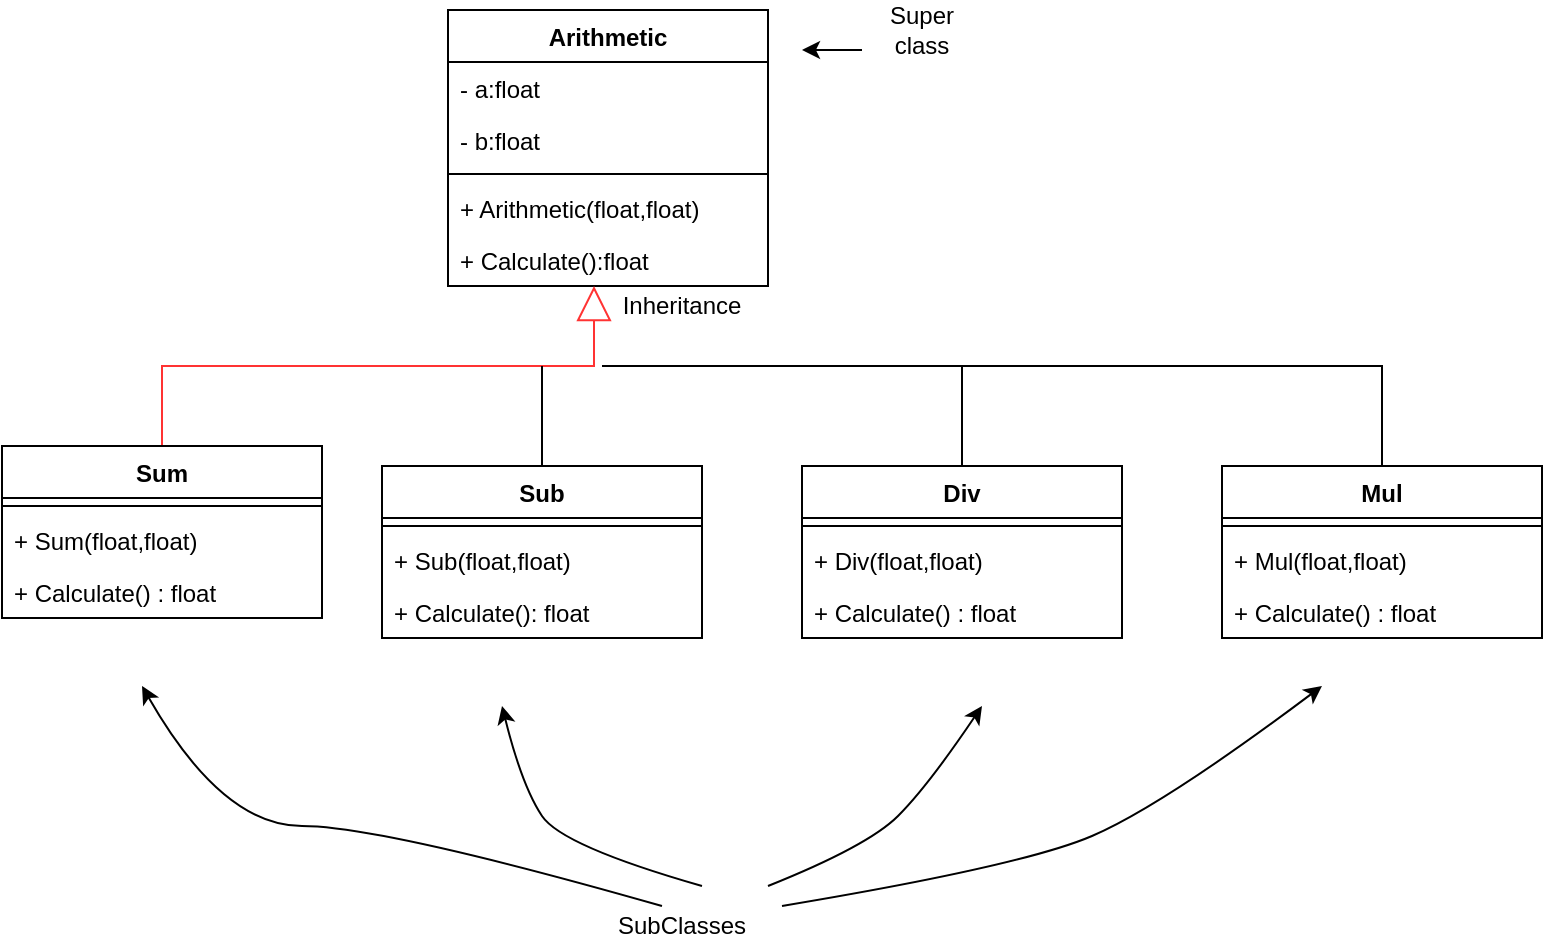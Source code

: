 <mxfile version="13.3.5" type="device"><diagram id="Ndwer3dGqamzjR9udRLl" name="Page-1"><mxGraphModel dx="1185" dy="685" grid="1" gridSize="10" guides="1" tooltips="1" connect="1" arrows="1" fold="1" page="0" pageScale="1" pageWidth="850" pageHeight="1100" math="0" shadow="0"><root><mxCell id="0"/><mxCell id="1" parent="0"/><mxCell id="91NK0xzH_NqW25ouUP04-1" value="Arithmetic" style="swimlane;fontStyle=1;align=center;verticalAlign=top;childLayout=stackLayout;horizontal=1;startSize=26;horizontalStack=0;resizeParent=1;resizeParentMax=0;resizeLast=0;collapsible=1;marginBottom=0;" parent="1" vertex="1"><mxGeometry x="273" y="42" width="160" height="138" as="geometry"/></mxCell><mxCell id="ORdXRm0fxyMOv8-gw0vT-1" value="- a:float" style="text;strokeColor=none;fillColor=none;align=left;verticalAlign=top;spacingLeft=4;spacingRight=4;overflow=hidden;rotatable=0;points=[[0,0.5],[1,0.5]];portConstraint=eastwest;" parent="91NK0xzH_NqW25ouUP04-1" vertex="1"><mxGeometry y="26" width="160" height="26" as="geometry"/></mxCell><mxCell id="ORdXRm0fxyMOv8-gw0vT-2" value="- b:float" style="text;strokeColor=none;fillColor=none;align=left;verticalAlign=top;spacingLeft=4;spacingRight=4;overflow=hidden;rotatable=0;points=[[0,0.5],[1,0.5]];portConstraint=eastwest;" parent="91NK0xzH_NqW25ouUP04-1" vertex="1"><mxGeometry y="52" width="160" height="26" as="geometry"/></mxCell><mxCell id="91NK0xzH_NqW25ouUP04-3" value="" style="line;strokeWidth=1;fillColor=none;align=left;verticalAlign=middle;spacingTop=-1;spacingLeft=3;spacingRight=3;rotatable=0;labelPosition=right;points=[];portConstraint=eastwest;" parent="91NK0xzH_NqW25ouUP04-1" vertex="1"><mxGeometry y="78" width="160" height="8" as="geometry"/></mxCell><mxCell id="91NK0xzH_NqW25ouUP04-4" value="+ Arithmetic(float,float)" style="text;strokeColor=none;fillColor=none;align=left;verticalAlign=top;spacingLeft=4;spacingRight=4;overflow=hidden;rotatable=0;points=[[0,0.5],[1,0.5]];portConstraint=eastwest;" parent="91NK0xzH_NqW25ouUP04-1" vertex="1"><mxGeometry y="86" width="160" height="26" as="geometry"/></mxCell><mxCell id="DvNKKDU-ZXHkWfeiSJ8N-1" value="+ Calculate():float" style="text;strokeColor=none;fillColor=none;align=left;verticalAlign=top;spacingLeft=4;spacingRight=4;overflow=hidden;rotatable=0;points=[[0,0.5],[1,0.5]];portConstraint=eastwest;" parent="91NK0xzH_NqW25ouUP04-1" vertex="1"><mxGeometry y="112" width="160" height="26" as="geometry"/></mxCell><mxCell id="91NK0xzH_NqW25ouUP04-25" style="edgeStyle=orthogonalEdgeStyle;rounded=0;orthogonalLoop=1;jettySize=auto;html=1;exitX=0.5;exitY=0;exitDx=0;exitDy=0;endArrow=block;endFill=0;endSize=15;strokeColor=#FF3333;" parent="1" source="91NK0xzH_NqW25ouUP04-7" edge="1"><mxGeometry relative="1" as="geometry"><Array as="points"><mxPoint x="130" y="220"/><mxPoint x="346" y="220"/></Array><mxPoint x="346" y="180" as="targetPoint"/></mxGeometry></mxCell><mxCell id="91NK0xzH_NqW25ouUP04-26" style="edgeStyle=orthogonalEdgeStyle;rounded=0;orthogonalLoop=1;jettySize=auto;html=1;exitX=0.5;exitY=0;exitDx=0;exitDy=0;endArrow=none;endFill=0;" parent="1" source="91NK0xzH_NqW25ouUP04-19" edge="1"><mxGeometry relative="1" as="geometry"><mxPoint x="320" y="220.01" as="targetPoint"/></mxGeometry></mxCell><mxCell id="91NK0xzH_NqW25ouUP04-27" style="edgeStyle=orthogonalEdgeStyle;rounded=0;orthogonalLoop=1;jettySize=auto;html=1;exitX=0.5;exitY=0;exitDx=0;exitDy=0;endArrow=none;endFill=0;" parent="1" source="91NK0xzH_NqW25ouUP04-13" edge="1"><mxGeometry relative="1" as="geometry"><mxPoint x="350" y="220.01" as="targetPoint"/><Array as="points"><mxPoint x="530" y="220.01"/></Array></mxGeometry></mxCell><mxCell id="91NK0xzH_NqW25ouUP04-28" style="edgeStyle=orthogonalEdgeStyle;rounded=0;orthogonalLoop=1;jettySize=auto;html=1;exitX=0.5;exitY=0;exitDx=0;exitDy=0;endArrow=none;endFill=0;" parent="1" source="91NK0xzH_NqW25ouUP04-22" edge="1"><mxGeometry relative="1" as="geometry"><mxPoint x="350" y="220.01" as="targetPoint"/><Array as="points"><mxPoint x="740" y="220.01"/></Array></mxGeometry></mxCell><mxCell id="91NK0xzH_NqW25ouUP04-7" value="Sum" style="swimlane;fontStyle=1;align=center;verticalAlign=top;childLayout=stackLayout;horizontal=1;startSize=26;horizontalStack=0;resizeParent=1;resizeParentMax=0;resizeLast=0;collapsible=1;marginBottom=0;" parent="1" vertex="1"><mxGeometry x="50" y="260.01" width="160" height="86" as="geometry"/></mxCell><mxCell id="91NK0xzH_NqW25ouUP04-11" value="" style="line;strokeWidth=1;fillColor=none;align=left;verticalAlign=middle;spacingTop=-1;spacingLeft=3;spacingRight=3;rotatable=0;labelPosition=right;points=[];portConstraint=eastwest;" parent="91NK0xzH_NqW25ouUP04-7" vertex="1"><mxGeometry y="26" width="160" height="8" as="geometry"/></mxCell><mxCell id="XYg2tcqOTr1M2ZB4cYib-1" value="+ Sum(float,float)" style="text;strokeColor=none;fillColor=none;align=left;verticalAlign=top;spacingLeft=4;spacingRight=4;overflow=hidden;rotatable=0;points=[[0,0.5],[1,0.5]];portConstraint=eastwest;" vertex="1" parent="91NK0xzH_NqW25ouUP04-7"><mxGeometry y="34" width="160" height="26" as="geometry"/></mxCell><mxCell id="91NK0xzH_NqW25ouUP04-12" value="+ Calculate() : float" style="text;strokeColor=none;fillColor=none;align=left;verticalAlign=top;spacingLeft=4;spacingRight=4;overflow=hidden;rotatable=0;points=[[0,0.5],[1,0.5]];portConstraint=eastwest;" parent="91NK0xzH_NqW25ouUP04-7" vertex="1"><mxGeometry y="60" width="160" height="26" as="geometry"/></mxCell><mxCell id="91NK0xzH_NqW25ouUP04-19" value="Sub" style="swimlane;fontStyle=1;align=center;verticalAlign=top;childLayout=stackLayout;horizontal=1;startSize=26;horizontalStack=0;resizeParent=1;resizeParentMax=0;resizeLast=0;collapsible=1;marginBottom=0;" parent="1" vertex="1"><mxGeometry x="240" y="270.01" width="160" height="86" as="geometry"/></mxCell><mxCell id="91NK0xzH_NqW25ouUP04-20" value="" style="line;strokeWidth=1;fillColor=none;align=left;verticalAlign=middle;spacingTop=-1;spacingLeft=3;spacingRight=3;rotatable=0;labelPosition=right;points=[];portConstraint=eastwest;" parent="91NK0xzH_NqW25ouUP04-19" vertex="1"><mxGeometry y="26" width="160" height="8" as="geometry"/></mxCell><mxCell id="XYg2tcqOTr1M2ZB4cYib-3" value="+ Sub(float,float)" style="text;strokeColor=none;fillColor=none;align=left;verticalAlign=top;spacingLeft=4;spacingRight=4;overflow=hidden;rotatable=0;points=[[0,0.5],[1,0.5]];portConstraint=eastwest;" vertex="1" parent="91NK0xzH_NqW25ouUP04-19"><mxGeometry y="34" width="160" height="26" as="geometry"/></mxCell><mxCell id="91NK0xzH_NqW25ouUP04-21" value="+ Calculate(): float" style="text;strokeColor=none;fillColor=none;align=left;verticalAlign=top;spacingLeft=4;spacingRight=4;overflow=hidden;rotatable=0;points=[[0,0.5],[1,0.5]];portConstraint=eastwest;" parent="91NK0xzH_NqW25ouUP04-19" vertex="1"><mxGeometry y="60" width="160" height="26" as="geometry"/></mxCell><mxCell id="91NK0xzH_NqW25ouUP04-13" value="Div" style="swimlane;fontStyle=1;align=center;verticalAlign=top;childLayout=stackLayout;horizontal=1;startSize=26;horizontalStack=0;resizeParent=1;resizeParentMax=0;resizeLast=0;collapsible=1;marginBottom=0;" parent="1" vertex="1"><mxGeometry x="450" y="270.01" width="160" height="86" as="geometry"/></mxCell><mxCell id="91NK0xzH_NqW25ouUP04-17" value="" style="line;strokeWidth=1;fillColor=none;align=left;verticalAlign=middle;spacingTop=-1;spacingLeft=3;spacingRight=3;rotatable=0;labelPosition=right;points=[];portConstraint=eastwest;" parent="91NK0xzH_NqW25ouUP04-13" vertex="1"><mxGeometry y="26" width="160" height="8" as="geometry"/></mxCell><mxCell id="XYg2tcqOTr1M2ZB4cYib-4" value="+ Div(float,float) " style="text;strokeColor=none;fillColor=none;align=left;verticalAlign=top;spacingLeft=4;spacingRight=4;overflow=hidden;rotatable=0;points=[[0,0.5],[1,0.5]];portConstraint=eastwest;" vertex="1" parent="91NK0xzH_NqW25ouUP04-13"><mxGeometry y="34" width="160" height="26" as="geometry"/></mxCell><mxCell id="91NK0xzH_NqW25ouUP04-18" value="+ Calculate() : float" style="text;strokeColor=none;fillColor=none;align=left;verticalAlign=top;spacingLeft=4;spacingRight=4;overflow=hidden;rotatable=0;points=[[0,0.5],[1,0.5]];portConstraint=eastwest;" parent="91NK0xzH_NqW25ouUP04-13" vertex="1"><mxGeometry y="60" width="160" height="26" as="geometry"/></mxCell><mxCell id="91NK0xzH_NqW25ouUP04-22" value="Mul" style="swimlane;fontStyle=1;align=center;verticalAlign=top;childLayout=stackLayout;horizontal=1;startSize=26;horizontalStack=0;resizeParent=1;resizeParentMax=0;resizeLast=0;collapsible=1;marginBottom=0;" parent="1" vertex="1"><mxGeometry x="660" y="270.01" width="160" height="86" as="geometry"/></mxCell><mxCell id="91NK0xzH_NqW25ouUP04-23" value="" style="line;strokeWidth=1;fillColor=none;align=left;verticalAlign=middle;spacingTop=-1;spacingLeft=3;spacingRight=3;rotatable=0;labelPosition=right;points=[];portConstraint=eastwest;" parent="91NK0xzH_NqW25ouUP04-22" vertex="1"><mxGeometry y="26" width="160" height="8" as="geometry"/></mxCell><mxCell id="91NK0xzH_NqW25ouUP04-24" value="+ Mul(float,float)" style="text;strokeColor=none;fillColor=none;align=left;verticalAlign=top;spacingLeft=4;spacingRight=4;overflow=hidden;rotatable=0;points=[[0,0.5],[1,0.5]];portConstraint=eastwest;" parent="91NK0xzH_NqW25ouUP04-22" vertex="1"><mxGeometry y="34" width="160" height="26" as="geometry"/></mxCell><mxCell id="XYg2tcqOTr1M2ZB4cYib-5" value="+ Calculate() : float" style="text;strokeColor=none;fillColor=none;align=left;verticalAlign=top;spacingLeft=4;spacingRight=4;overflow=hidden;rotatable=0;points=[[0,0.5],[1,0.5]];portConstraint=eastwest;" vertex="1" parent="91NK0xzH_NqW25ouUP04-22"><mxGeometry y="60" width="160" height="26" as="geometry"/></mxCell><mxCell id="24V5yo6eP_6NAmyC95Tt-1" value="SubClasses" style="text;html=1;strokeColor=none;fillColor=none;align=center;verticalAlign=middle;whiteSpace=wrap;rounded=0;" parent="1" vertex="1"><mxGeometry x="370" y="490" width="40" height="20" as="geometry"/></mxCell><mxCell id="24V5yo6eP_6NAmyC95Tt-2" value="Inheritance" style="text;html=1;strokeColor=none;fillColor=none;align=center;verticalAlign=middle;whiteSpace=wrap;rounded=0;" parent="1" vertex="1"><mxGeometry x="370" y="180" width="40" height="20" as="geometry"/></mxCell><mxCell id="24V5yo6eP_6NAmyC95Tt-3" value="Super class" style="text;html=1;strokeColor=none;fillColor=none;align=center;verticalAlign=middle;whiteSpace=wrap;rounded=0;" parent="1" vertex="1"><mxGeometry x="490" y="42" width="40" height="20" as="geometry"/></mxCell><mxCell id="XYg2tcqOTr1M2ZB4cYib-6" value="" style="endArrow=classic;html=1;strokeColor=#000000;" edge="1" parent="1"><mxGeometry width="50" height="50" relative="1" as="geometry"><mxPoint x="480" y="62" as="sourcePoint"/><mxPoint x="450" y="62" as="targetPoint"/></mxGeometry></mxCell><mxCell id="XYg2tcqOTr1M2ZB4cYib-7" value="" style="curved=1;endArrow=classic;html=1;strokeColor=#000000;exitX=0.25;exitY=0;exitDx=0;exitDy=0;" edge="1" parent="1" source="24V5yo6eP_6NAmyC95Tt-1"><mxGeometry width="50" height="50" relative="1" as="geometry"><mxPoint x="400" y="430" as="sourcePoint"/><mxPoint x="120" y="380" as="targetPoint"/><Array as="points"><mxPoint x="240" y="450"/><mxPoint x="160" y="450"/></Array></mxGeometry></mxCell><mxCell id="XYg2tcqOTr1M2ZB4cYib-8" value="" style="curved=1;endArrow=classic;html=1;strokeColor=#000000;exitX=0.25;exitY=0;exitDx=0;exitDy=0;" edge="1" parent="1"><mxGeometry width="50" height="50" relative="1" as="geometry"><mxPoint x="433" y="480" as="sourcePoint"/><mxPoint x="540" y="390" as="targetPoint"/><Array as="points"><mxPoint x="483" y="460"/><mxPoint x="513" y="430"/></Array></mxGeometry></mxCell><mxCell id="XYg2tcqOTr1M2ZB4cYib-9" value="" style="curved=1;endArrow=classic;html=1;strokeColor=#000000;exitX=0.25;exitY=0;exitDx=0;exitDy=0;" edge="1" parent="1"><mxGeometry width="50" height="50" relative="1" as="geometry"><mxPoint x="400" y="480" as="sourcePoint"/><mxPoint x="300" y="390" as="targetPoint"/><Array as="points"><mxPoint x="330" y="460"/><mxPoint x="310" y="430"/></Array></mxGeometry></mxCell><mxCell id="XYg2tcqOTr1M2ZB4cYib-10" value="" style="curved=1;endArrow=classic;html=1;strokeColor=#000000;exitX=0.25;exitY=0;exitDx=0;exitDy=0;" edge="1" parent="1"><mxGeometry width="50" height="50" relative="1" as="geometry"><mxPoint x="440" y="490" as="sourcePoint"/><mxPoint x="710" y="380" as="targetPoint"/><Array as="points"><mxPoint x="560" y="470"/><mxPoint x="630" y="440"/></Array></mxGeometry></mxCell></root></mxGraphModel></diagram></mxfile>